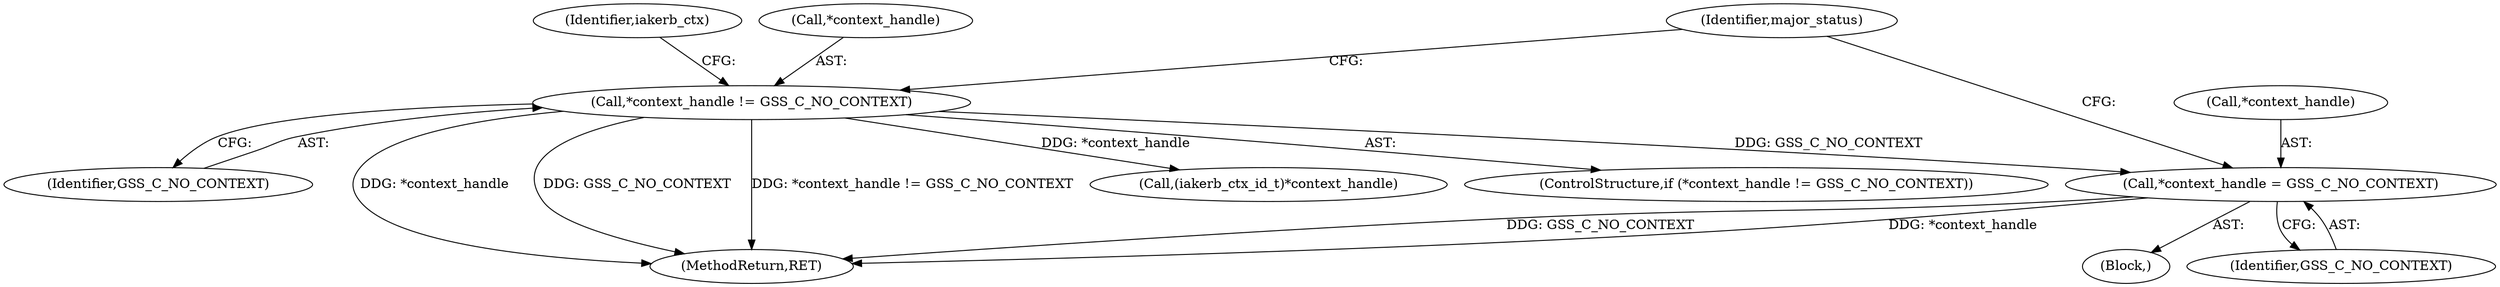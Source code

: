 digraph "1_krb5_e04f0283516e80d2f93366e0d479d13c9b5c8c2a_2@pointer" {
"1000150" [label="(Call,*context_handle = GSS_C_NO_CONTEXT)"];
"1000129" [label="(Call,*context_handle != GSS_C_NO_CONTEXT)"];
"1000147" [label="(Block,)"];
"1000136" [label="(Identifier,iakerb_ctx)"];
"1000137" [label="(Call,(iakerb_ctx_id_t)*context_handle)"];
"1000150" [label="(Call,*context_handle = GSS_C_NO_CONTEXT)"];
"1000130" [label="(Call,*context_handle)"];
"1000169" [label="(Identifier,major_status)"];
"1000128" [label="(ControlStructure,if (*context_handle != GSS_C_NO_CONTEXT))"];
"1000132" [label="(Identifier,GSS_C_NO_CONTEXT)"];
"1000170" [label="(MethodReturn,RET)"];
"1000153" [label="(Identifier,GSS_C_NO_CONTEXT)"];
"1000129" [label="(Call,*context_handle != GSS_C_NO_CONTEXT)"];
"1000151" [label="(Call,*context_handle)"];
"1000150" -> "1000147"  [label="AST: "];
"1000150" -> "1000153"  [label="CFG: "];
"1000151" -> "1000150"  [label="AST: "];
"1000153" -> "1000150"  [label="AST: "];
"1000169" -> "1000150"  [label="CFG: "];
"1000150" -> "1000170"  [label="DDG: GSS_C_NO_CONTEXT"];
"1000150" -> "1000170"  [label="DDG: *context_handle"];
"1000129" -> "1000150"  [label="DDG: GSS_C_NO_CONTEXT"];
"1000129" -> "1000128"  [label="AST: "];
"1000129" -> "1000132"  [label="CFG: "];
"1000130" -> "1000129"  [label="AST: "];
"1000132" -> "1000129"  [label="AST: "];
"1000136" -> "1000129"  [label="CFG: "];
"1000169" -> "1000129"  [label="CFG: "];
"1000129" -> "1000170"  [label="DDG: *context_handle"];
"1000129" -> "1000170"  [label="DDG: GSS_C_NO_CONTEXT"];
"1000129" -> "1000170"  [label="DDG: *context_handle != GSS_C_NO_CONTEXT"];
"1000129" -> "1000137"  [label="DDG: *context_handle"];
}

